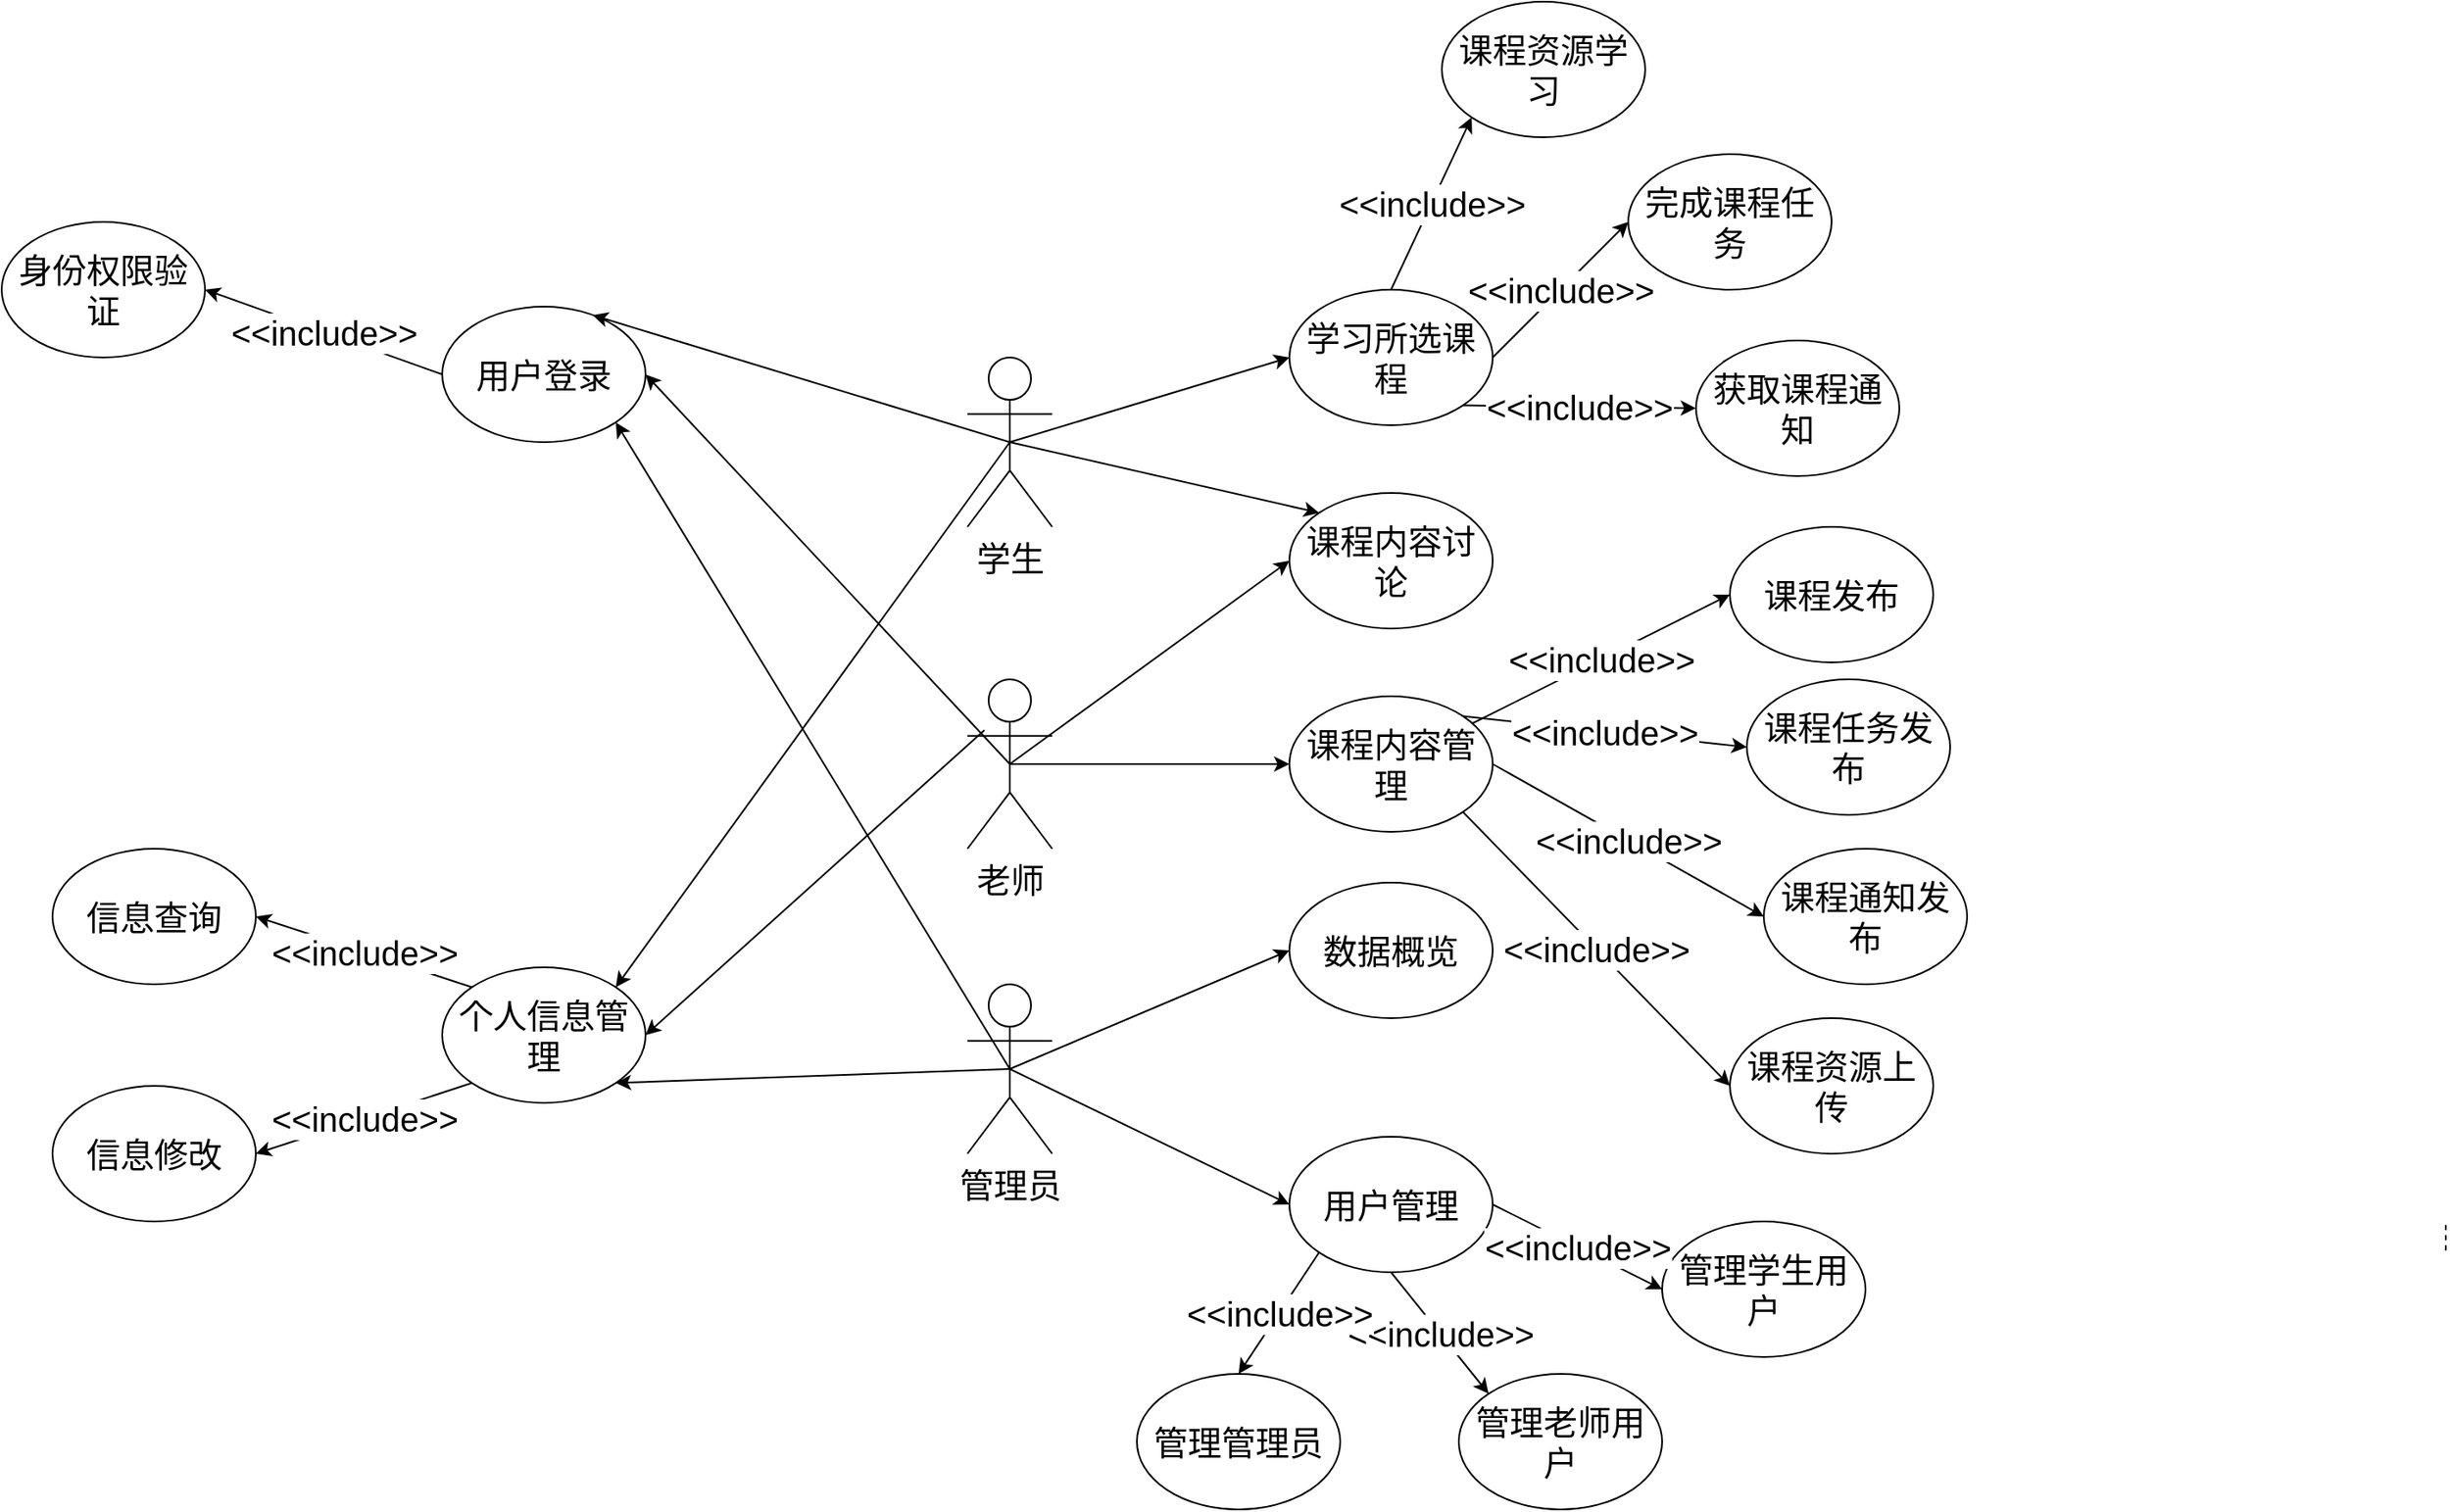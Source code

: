 <mxfile version="21.3.7" type="github">
  <diagram name="Page-1" id="9361dd3d-8414-5efd-6122-117bd74ce7a7">
    <mxGraphModel dx="2500" dy="1370" grid="1" gridSize="10" guides="1" tooltips="1" connect="1" arrows="1" fold="1" page="0" pageScale="1.5" pageWidth="826" pageHeight="1169" background="none" math="0" shadow="0">
      <root>
        <mxCell id="0" />
        <mxCell id="1" parent="0" />
        <mxCell id="56" value="" style="edgeStyle=none;endArrow=none;dashed=1" parent="1" edge="1">
          <mxGeometry x="1204.071" y="380.087" width="100" height="100" as="geometry">
            <mxPoint x="1142.5" y="512.083" as="sourcePoint" />
            <mxPoint x="1142.5" y="530" as="targetPoint" />
          </mxGeometry>
        </mxCell>
        <mxCell id="kVEgBky2zOYH0hEezjp1-89" value="学生" style="shape=umlActor;verticalLabelPosition=bottom;verticalAlign=top;html=1;outlineConnect=0;fontSize=20;" parent="1" vertex="1">
          <mxGeometry x="270" width="50" height="100" as="geometry" />
        </mxCell>
        <mxCell id="kVEgBky2zOYH0hEezjp1-90" value="老师" style="shape=umlActor;verticalLabelPosition=bottom;verticalAlign=top;html=1;outlineConnect=0;fontSize=20;" parent="1" vertex="1">
          <mxGeometry x="270" y="190" width="50" height="100" as="geometry" />
        </mxCell>
        <mxCell id="kVEgBky2zOYH0hEezjp1-91" value="管理员" style="shape=umlActor;verticalLabelPosition=bottom;verticalAlign=top;html=1;outlineConnect=0;fontSize=20;" parent="1" vertex="1">
          <mxGeometry x="270" y="370" width="50" height="100" as="geometry" />
        </mxCell>
        <mxCell id="kVEgBky2zOYH0hEezjp1-93" value="用户登录" style="ellipse;whiteSpace=wrap;html=1;fontSize=20;" parent="1" vertex="1">
          <mxGeometry x="-40" y="-30" width="120" height="80" as="geometry" />
        </mxCell>
        <mxCell id="kVEgBky2zOYH0hEezjp1-94" value="个人信息管理" style="ellipse;whiteSpace=wrap;html=1;fontSize=20;" parent="1" vertex="1">
          <mxGeometry x="-40" y="360" width="120" height="80" as="geometry" />
        </mxCell>
        <mxCell id="kVEgBky2zOYH0hEezjp1-97" value="" style="endArrow=classic;html=1;rounded=0;exitX=0.5;exitY=0.5;exitDx=0;exitDy=0;exitPerimeter=0;entryX=0.74;entryY=0.063;entryDx=0;entryDy=0;entryPerimeter=0;fontSize=20;" parent="1" source="kVEgBky2zOYH0hEezjp1-89" target="kVEgBky2zOYH0hEezjp1-93" edge="1">
          <mxGeometry width="50" height="50" relative="1" as="geometry">
            <mxPoint x="260" y="270" as="sourcePoint" />
            <mxPoint x="310" y="220" as="targetPoint" />
          </mxGeometry>
        </mxCell>
        <mxCell id="kVEgBky2zOYH0hEezjp1-98" value="" style="endArrow=classic;html=1;rounded=0;exitX=0.5;exitY=0.5;exitDx=0;exitDy=0;exitPerimeter=0;entryX=1;entryY=0.5;entryDx=0;entryDy=0;fontSize=20;" parent="1" source="kVEgBky2zOYH0hEezjp1-90" target="kVEgBky2zOYH0hEezjp1-93" edge="1">
          <mxGeometry width="50" height="50" relative="1" as="geometry">
            <mxPoint x="260" y="270" as="sourcePoint" />
            <mxPoint x="310" y="220" as="targetPoint" />
          </mxGeometry>
        </mxCell>
        <mxCell id="kVEgBky2zOYH0hEezjp1-99" value="" style="endArrow=classic;html=1;rounded=0;exitX=0.5;exitY=0.5;exitDx=0;exitDy=0;exitPerimeter=0;entryX=1;entryY=1;entryDx=0;entryDy=0;fontSize=20;" parent="1" source="kVEgBky2zOYH0hEezjp1-91" target="kVEgBky2zOYH0hEezjp1-93" edge="1">
          <mxGeometry width="50" height="50" relative="1" as="geometry">
            <mxPoint x="260" y="270" as="sourcePoint" />
            <mxPoint x="310" y="220" as="targetPoint" />
          </mxGeometry>
        </mxCell>
        <mxCell id="kVEgBky2zOYH0hEezjp1-100" value="" style="endArrow=classic;html=1;rounded=0;entryX=1;entryY=0.5;entryDx=0;entryDy=0;fontSize=20;" parent="1" target="kVEgBky2zOYH0hEezjp1-94" edge="1">
          <mxGeometry width="50" height="50" relative="1" as="geometry">
            <mxPoint x="280" y="220" as="sourcePoint" />
            <mxPoint x="310" y="220" as="targetPoint" />
          </mxGeometry>
        </mxCell>
        <mxCell id="kVEgBky2zOYH0hEezjp1-101" value="" style="endArrow=classic;html=1;rounded=0;exitX=0.5;exitY=0.5;exitDx=0;exitDy=0;exitPerimeter=0;entryX=1;entryY=0;entryDx=0;entryDy=0;fontSize=20;" parent="1" source="kVEgBky2zOYH0hEezjp1-89" target="kVEgBky2zOYH0hEezjp1-94" edge="1">
          <mxGeometry width="50" height="50" relative="1" as="geometry">
            <mxPoint x="260" y="270" as="sourcePoint" />
            <mxPoint x="310" y="220" as="targetPoint" />
          </mxGeometry>
        </mxCell>
        <mxCell id="kVEgBky2zOYH0hEezjp1-102" value="" style="endArrow=classic;html=1;rounded=0;exitX=0.5;exitY=0.5;exitDx=0;exitDy=0;exitPerimeter=0;entryX=1;entryY=1;entryDx=0;entryDy=0;fontSize=20;" parent="1" source="kVEgBky2zOYH0hEezjp1-91" target="kVEgBky2zOYH0hEezjp1-94" edge="1">
          <mxGeometry width="50" height="50" relative="1" as="geometry">
            <mxPoint x="260" y="270" as="sourcePoint" />
            <mxPoint x="310" y="220" as="targetPoint" />
          </mxGeometry>
        </mxCell>
        <mxCell id="kVEgBky2zOYH0hEezjp1-103" value="学习所选课程" style="ellipse;whiteSpace=wrap;html=1;fontSize=20;" parent="1" vertex="1">
          <mxGeometry x="460" y="-40" width="120" height="80" as="geometry" />
        </mxCell>
        <mxCell id="kVEgBky2zOYH0hEezjp1-104" value="课程内容讨论" style="ellipse;whiteSpace=wrap;html=1;fontSize=20;" parent="1" vertex="1">
          <mxGeometry x="460" y="80" width="120" height="80" as="geometry" />
        </mxCell>
        <mxCell id="kVEgBky2zOYH0hEezjp1-105" value="课程内容管理" style="ellipse;whiteSpace=wrap;html=1;fontSize=20;" parent="1" vertex="1">
          <mxGeometry x="460" y="200" width="120" height="80" as="geometry" />
        </mxCell>
        <mxCell id="kVEgBky2zOYH0hEezjp1-106" value="用户管理" style="ellipse;whiteSpace=wrap;html=1;fontSize=20;" parent="1" vertex="1">
          <mxGeometry x="460" y="460" width="120" height="80" as="geometry" />
        </mxCell>
        <mxCell id="kVEgBky2zOYH0hEezjp1-107" value="数据概览" style="ellipse;whiteSpace=wrap;html=1;fontSize=20;" parent="1" vertex="1">
          <mxGeometry x="460" y="310" width="120" height="80" as="geometry" />
        </mxCell>
        <mxCell id="kVEgBky2zOYH0hEezjp1-108" value="" style="endArrow=classic;html=1;rounded=0;exitX=0.5;exitY=0.5;exitDx=0;exitDy=0;exitPerimeter=0;entryX=0;entryY=0.5;entryDx=0;entryDy=0;fontSize=20;" parent="1" source="kVEgBky2zOYH0hEezjp1-91" target="kVEgBky2zOYH0hEezjp1-106" edge="1">
          <mxGeometry width="50" height="50" relative="1" as="geometry">
            <mxPoint x="260" y="270" as="sourcePoint" />
            <mxPoint x="310" y="220" as="targetPoint" />
          </mxGeometry>
        </mxCell>
        <mxCell id="kVEgBky2zOYH0hEezjp1-109" value="" style="endArrow=classic;html=1;rounded=0;exitX=0.5;exitY=0.5;exitDx=0;exitDy=0;exitPerimeter=0;entryX=0;entryY=0.5;entryDx=0;entryDy=0;fontSize=20;" parent="1" source="kVEgBky2zOYH0hEezjp1-91" target="kVEgBky2zOYH0hEezjp1-107" edge="1">
          <mxGeometry width="50" height="50" relative="1" as="geometry">
            <mxPoint x="260" y="270" as="sourcePoint" />
            <mxPoint x="310" y="220" as="targetPoint" />
          </mxGeometry>
        </mxCell>
        <mxCell id="kVEgBky2zOYH0hEezjp1-110" value="" style="endArrow=classic;html=1;rounded=0;exitX=0.5;exitY=0.5;exitDx=0;exitDy=0;exitPerimeter=0;entryX=0;entryY=0.5;entryDx=0;entryDy=0;fontSize=20;" parent="1" source="kVEgBky2zOYH0hEezjp1-89" target="kVEgBky2zOYH0hEezjp1-103" edge="1">
          <mxGeometry width="50" height="50" relative="1" as="geometry">
            <mxPoint x="260" y="270" as="sourcePoint" />
            <mxPoint x="310" y="220" as="targetPoint" />
          </mxGeometry>
        </mxCell>
        <mxCell id="kVEgBky2zOYH0hEezjp1-111" value="" style="endArrow=classic;html=1;rounded=0;exitX=0.5;exitY=0.5;exitDx=0;exitDy=0;exitPerimeter=0;entryX=0;entryY=0;entryDx=0;entryDy=0;fontSize=20;" parent="1" source="kVEgBky2zOYH0hEezjp1-89" target="kVEgBky2zOYH0hEezjp1-104" edge="1">
          <mxGeometry width="50" height="50" relative="1" as="geometry">
            <mxPoint x="260" y="260" as="sourcePoint" />
            <mxPoint x="310" y="210" as="targetPoint" />
          </mxGeometry>
        </mxCell>
        <mxCell id="kVEgBky2zOYH0hEezjp1-112" value="" style="endArrow=classic;html=1;rounded=0;exitX=0.5;exitY=0.5;exitDx=0;exitDy=0;exitPerimeter=0;entryX=0;entryY=0.5;entryDx=0;entryDy=0;fontSize=20;" parent="1" source="kVEgBky2zOYH0hEezjp1-90" target="kVEgBky2zOYH0hEezjp1-104" edge="1">
          <mxGeometry width="50" height="50" relative="1" as="geometry">
            <mxPoint x="260" y="260" as="sourcePoint" />
            <mxPoint x="310" y="210" as="targetPoint" />
          </mxGeometry>
        </mxCell>
        <mxCell id="kVEgBky2zOYH0hEezjp1-113" value="" style="endArrow=classic;html=1;rounded=0;exitX=0.5;exitY=0.5;exitDx=0;exitDy=0;exitPerimeter=0;entryX=0;entryY=0.5;entryDx=0;entryDy=0;fontSize=20;" parent="1" source="kVEgBky2zOYH0hEezjp1-90" target="kVEgBky2zOYH0hEezjp1-105" edge="1">
          <mxGeometry width="50" height="50" relative="1" as="geometry">
            <mxPoint x="260" y="260" as="sourcePoint" />
            <mxPoint x="310" y="210" as="targetPoint" />
          </mxGeometry>
        </mxCell>
        <mxCell id="kVEgBky2zOYH0hEezjp1-114" value="身份权限验证" style="ellipse;whiteSpace=wrap;html=1;fontSize=20;" parent="1" vertex="1">
          <mxGeometry x="-300" y="-80" width="120" height="80" as="geometry" />
        </mxCell>
        <mxCell id="kVEgBky2zOYH0hEezjp1-115" value="&amp;lt;&amp;lt;include&amp;gt;&amp;gt;" style="endArrow=classic;html=1;rounded=0;exitX=0;exitY=0.5;exitDx=0;exitDy=0;entryX=1;entryY=0.5;entryDx=0;entryDy=0;fontSize=20;" parent="1" source="kVEgBky2zOYH0hEezjp1-93" target="kVEgBky2zOYH0hEezjp1-114" edge="1">
          <mxGeometry relative="1" as="geometry">
            <mxPoint x="240" y="240" as="sourcePoint" />
            <mxPoint x="340" y="240" as="targetPoint" />
          </mxGeometry>
        </mxCell>
        <mxCell id="kVEgBky2zOYH0hEezjp1-117" value="信息查询" style="ellipse;whiteSpace=wrap;html=1;fontSize=20;" parent="1" vertex="1">
          <mxGeometry x="-270" y="290" width="120" height="80" as="geometry" />
        </mxCell>
        <mxCell id="kVEgBky2zOYH0hEezjp1-118" value="信息修改" style="ellipse;whiteSpace=wrap;html=1;fontSize=20;" parent="1" vertex="1">
          <mxGeometry x="-270" y="430" width="120" height="80" as="geometry" />
        </mxCell>
        <mxCell id="kVEgBky2zOYH0hEezjp1-119" value="&amp;lt;&amp;lt;include&amp;gt;&amp;gt;" style="endArrow=classic;html=1;rounded=0;exitX=0;exitY=0;exitDx=0;exitDy=0;entryX=1;entryY=0.5;entryDx=0;entryDy=0;fontSize=20;" parent="1" source="kVEgBky2zOYH0hEezjp1-94" target="kVEgBky2zOYH0hEezjp1-117" edge="1">
          <mxGeometry relative="1" as="geometry">
            <mxPoint x="240" y="240" as="sourcePoint" />
            <mxPoint x="340" y="240" as="targetPoint" />
          </mxGeometry>
        </mxCell>
        <mxCell id="kVEgBky2zOYH0hEezjp1-121" value="&amp;lt;&amp;lt;include&amp;gt;&amp;gt;" style="endArrow=classic;html=1;rounded=0;exitX=0;exitY=1;exitDx=0;exitDy=0;entryX=1;entryY=0.5;entryDx=0;entryDy=0;fontSize=20;" parent="1" source="kVEgBky2zOYH0hEezjp1-94" target="kVEgBky2zOYH0hEezjp1-118" edge="1">
          <mxGeometry relative="1" as="geometry">
            <mxPoint x="240" y="240" as="sourcePoint" />
            <mxPoint x="340" y="240" as="targetPoint" />
          </mxGeometry>
        </mxCell>
        <mxCell id="kVEgBky2zOYH0hEezjp1-123" value="课程资源学习" style="ellipse;whiteSpace=wrap;html=1;fontSize=20;" parent="1" vertex="1">
          <mxGeometry x="550" y="-210" width="120" height="80" as="geometry" />
        </mxCell>
        <mxCell id="kVEgBky2zOYH0hEezjp1-124" value="完成课程任务" style="ellipse;whiteSpace=wrap;html=1;fontSize=20;" parent="1" vertex="1">
          <mxGeometry x="660" y="-120" width="120" height="80" as="geometry" />
        </mxCell>
        <mxCell id="kVEgBky2zOYH0hEezjp1-125" value="获取课程通知" style="ellipse;whiteSpace=wrap;html=1;fontSize=20;" parent="1" vertex="1">
          <mxGeometry x="700" y="-10" width="120" height="80" as="geometry" />
        </mxCell>
        <mxCell id="kVEgBky2zOYH0hEezjp1-126" value="课程任务发布" style="ellipse;whiteSpace=wrap;html=1;fontSize=20;" parent="1" vertex="1">
          <mxGeometry x="730" y="190" width="120" height="80" as="geometry" />
        </mxCell>
        <mxCell id="kVEgBky2zOYH0hEezjp1-127" value="课程通知发布" style="ellipse;whiteSpace=wrap;html=1;fontSize=20;" parent="1" vertex="1">
          <mxGeometry x="740" y="290" width="120" height="80" as="geometry" />
        </mxCell>
        <mxCell id="kVEgBky2zOYH0hEezjp1-128" value="课程资源上传" style="ellipse;whiteSpace=wrap;html=1;fontSize=20;" parent="1" vertex="1">
          <mxGeometry x="720" y="390" width="120" height="80" as="geometry" />
        </mxCell>
        <mxCell id="kVEgBky2zOYH0hEezjp1-129" value="管理老师用户" style="ellipse;whiteSpace=wrap;html=1;fontSize=20;" parent="1" vertex="1">
          <mxGeometry x="560" y="600" width="120" height="80" as="geometry" />
        </mxCell>
        <mxCell id="kVEgBky2zOYH0hEezjp1-130" value="管理学生用户" style="ellipse;whiteSpace=wrap;html=1;fontSize=20;" parent="1" vertex="1">
          <mxGeometry x="680" y="510" width="120" height="80" as="geometry" />
        </mxCell>
        <mxCell id="kVEgBky2zOYH0hEezjp1-131" value="管理管理员" style="ellipse;whiteSpace=wrap;html=1;fontSize=20;" parent="1" vertex="1">
          <mxGeometry x="370" y="600" width="120" height="80" as="geometry" />
        </mxCell>
        <mxCell id="kVEgBky2zOYH0hEezjp1-132" value="&amp;lt;&amp;lt;include&amp;gt;&amp;gt;" style="endArrow=classic;html=1;rounded=0;exitX=0.5;exitY=0;exitDx=0;exitDy=0;entryX=0;entryY=1;entryDx=0;entryDy=0;fontSize=20;" parent="1" source="kVEgBky2zOYH0hEezjp1-103" target="kVEgBky2zOYH0hEezjp1-123" edge="1">
          <mxGeometry relative="1" as="geometry">
            <mxPoint x="240" y="110" as="sourcePoint" />
            <mxPoint x="340" y="110" as="targetPoint" />
          </mxGeometry>
        </mxCell>
        <mxCell id="kVEgBky2zOYH0hEezjp1-134" value="&amp;lt;&amp;lt;include&amp;gt;&amp;gt;" style="endArrow=classic;html=1;rounded=0;exitX=1;exitY=0.5;exitDx=0;exitDy=0;entryX=0;entryY=0.5;entryDx=0;entryDy=0;fontSize=20;" parent="1" source="kVEgBky2zOYH0hEezjp1-103" target="kVEgBky2zOYH0hEezjp1-124" edge="1">
          <mxGeometry relative="1" as="geometry">
            <mxPoint x="630" y="-10" as="sourcePoint" />
            <mxPoint x="678" y="-112" as="targetPoint" />
          </mxGeometry>
        </mxCell>
        <mxCell id="kVEgBky2zOYH0hEezjp1-135" value="&amp;lt;&amp;lt;include&amp;gt;&amp;gt;" style="endArrow=classic;html=1;rounded=0;exitX=1;exitY=1;exitDx=0;exitDy=0;entryX=0;entryY=0.5;entryDx=0;entryDy=0;fontSize=20;" parent="1" source="kVEgBky2zOYH0hEezjp1-103" target="kVEgBky2zOYH0hEezjp1-125" edge="1">
          <mxGeometry relative="1" as="geometry">
            <mxPoint x="610" y="20" as="sourcePoint" />
            <mxPoint x="658" y="-82" as="targetPoint" />
          </mxGeometry>
        </mxCell>
        <mxCell id="kVEgBky2zOYH0hEezjp1-136" value="&amp;lt;&amp;lt;include&amp;gt;&amp;gt;" style="endArrow=classic;html=1;rounded=0;exitX=1;exitY=0;exitDx=0;exitDy=0;entryX=0;entryY=0.5;entryDx=0;entryDy=0;fontSize=20;" parent="1" source="kVEgBky2zOYH0hEezjp1-105" target="kVEgBky2zOYH0hEezjp1-126" edge="1">
          <mxGeometry relative="1" as="geometry">
            <mxPoint x="640" y="210" as="sourcePoint" />
            <mxPoint x="688" y="108" as="targetPoint" />
          </mxGeometry>
        </mxCell>
        <mxCell id="kVEgBky2zOYH0hEezjp1-137" value="&amp;lt;&amp;lt;include&amp;gt;&amp;gt;" style="endArrow=classic;html=1;rounded=0;exitX=1;exitY=0.5;exitDx=0;exitDy=0;entryX=0;entryY=0.5;entryDx=0;entryDy=0;fontSize=20;" parent="1" source="kVEgBky2zOYH0hEezjp1-105" target="kVEgBky2zOYH0hEezjp1-127" edge="1">
          <mxGeometry relative="1" as="geometry">
            <mxPoint x="660" y="250" as="sourcePoint" />
            <mxPoint x="708" y="148" as="targetPoint" />
          </mxGeometry>
        </mxCell>
        <mxCell id="kVEgBky2zOYH0hEezjp1-138" value="&amp;lt;&amp;lt;include&amp;gt;&amp;gt;" style="endArrow=classic;html=1;rounded=0;exitX=1;exitY=1;exitDx=0;exitDy=0;entryX=0;entryY=0.5;entryDx=0;entryDy=0;fontSize=20;" parent="1" source="kVEgBky2zOYH0hEezjp1-105" target="kVEgBky2zOYH0hEezjp1-128" edge="1">
          <mxGeometry relative="1" as="geometry">
            <mxPoint x="600" y="320" as="sourcePoint" />
            <mxPoint x="648" y="218" as="targetPoint" />
          </mxGeometry>
        </mxCell>
        <mxCell id="kVEgBky2zOYH0hEezjp1-139" value="&amp;lt;&amp;lt;include&amp;gt;&amp;gt;" style="endArrow=classic;html=1;rounded=0;exitX=1;exitY=0.5;exitDx=0;exitDy=0;entryX=0;entryY=0.5;entryDx=0;entryDy=0;fontSize=20;" parent="1" source="kVEgBky2zOYH0hEezjp1-106" target="kVEgBky2zOYH0hEezjp1-130" edge="1">
          <mxGeometry relative="1" as="geometry">
            <mxPoint x="630" y="480" as="sourcePoint" />
            <mxPoint x="678" y="378" as="targetPoint" />
          </mxGeometry>
        </mxCell>
        <mxCell id="kVEgBky2zOYH0hEezjp1-140" value="&amp;lt;&amp;lt;include&amp;gt;&amp;gt;" style="endArrow=classic;html=1;rounded=0;exitX=0.5;exitY=1;exitDx=0;exitDy=0;entryX=0;entryY=0;entryDx=0;entryDy=0;fontSize=20;" parent="1" source="kVEgBky2zOYH0hEezjp1-106" target="kVEgBky2zOYH0hEezjp1-129" edge="1">
          <mxGeometry relative="1" as="geometry">
            <mxPoint x="550" y="580" as="sourcePoint" />
            <mxPoint x="598" y="478" as="targetPoint" />
          </mxGeometry>
        </mxCell>
        <mxCell id="kVEgBky2zOYH0hEezjp1-141" value="&amp;lt;&amp;lt;include&amp;gt;&amp;gt;" style="endArrow=classic;html=1;rounded=0;exitX=0;exitY=1;exitDx=0;exitDy=0;entryX=0.5;entryY=0;entryDx=0;entryDy=0;fontSize=20;" parent="1" source="kVEgBky2zOYH0hEezjp1-106" target="kVEgBky2zOYH0hEezjp1-131" edge="1">
          <mxGeometry relative="1" as="geometry">
            <mxPoint x="480" y="560" as="sourcePoint" />
            <mxPoint x="528" y="458" as="targetPoint" />
          </mxGeometry>
        </mxCell>
        <mxCell id="EMmESjuxRCy9OM0XS4xU-56" value="课程发布" style="ellipse;whiteSpace=wrap;html=1;fontSize=20;" parent="1" vertex="1">
          <mxGeometry x="720" y="100" width="120" height="80" as="geometry" />
        </mxCell>
        <mxCell id="EMmESjuxRCy9OM0XS4xU-57" value="&amp;lt;&amp;lt;include&amp;gt;&amp;gt;" style="endArrow=classic;html=1;rounded=0;entryX=0;entryY=0.5;entryDx=0;entryDy=0;fontSize=20;" parent="1" source="kVEgBky2zOYH0hEezjp1-105" target="EMmESjuxRCy9OM0XS4xU-56" edge="1">
          <mxGeometry relative="1" as="geometry">
            <mxPoint x="700" y="240" as="sourcePoint" />
            <mxPoint x="798" y="188" as="targetPoint" />
          </mxGeometry>
        </mxCell>
      </root>
    </mxGraphModel>
  </diagram>
</mxfile>
